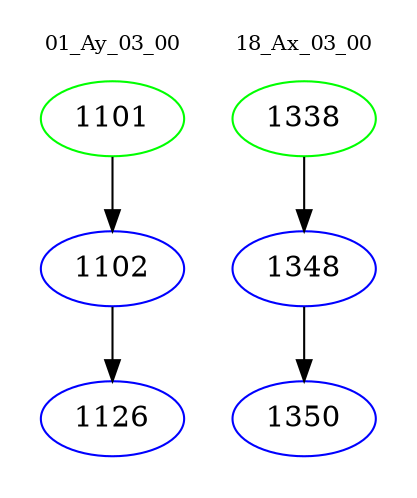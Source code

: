 digraph{
subgraph cluster_0 {
color = white
label = "01_Ay_03_00";
fontsize=10;
T0_1101 [label="1101", color="green"]
T0_1101 -> T0_1102 [color="black"]
T0_1102 [label="1102", color="blue"]
T0_1102 -> T0_1126 [color="black"]
T0_1126 [label="1126", color="blue"]
}
subgraph cluster_1 {
color = white
label = "18_Ax_03_00";
fontsize=10;
T1_1338 [label="1338", color="green"]
T1_1338 -> T1_1348 [color="black"]
T1_1348 [label="1348", color="blue"]
T1_1348 -> T1_1350 [color="black"]
T1_1350 [label="1350", color="blue"]
}
}
